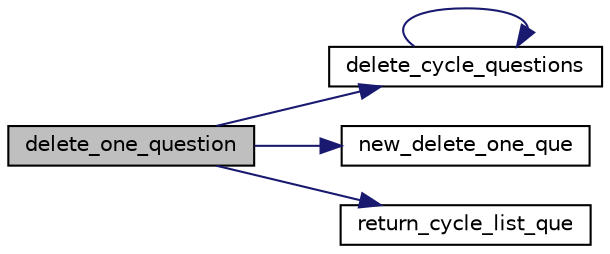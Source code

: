 digraph "delete_one_question"
{
 // LATEX_PDF_SIZE
  edge [fontname="Helvetica",fontsize="10",labelfontname="Helvetica",labelfontsize="10"];
  node [fontname="Helvetica",fontsize="10",shape=record];
  rankdir="LR";
  Node1 [label="delete_one_question",height=0.2,width=0.4,color="black", fillcolor="grey75", style="filled", fontcolor="black",tooltip=" "];
  Node1 -> Node2 [color="midnightblue",fontsize="10",style="solid",fontname="Helvetica"];
  Node2 [label="delete_cycle_questions",height=0.2,width=0.4,color="black", fillcolor="white", style="filled",URL="$question__functions_8c.html#ab6ef51094beae9ab4ab227eace1cf486",tooltip=" "];
  Node2 -> Node2 [color="midnightblue",fontsize="10",style="solid",fontname="Helvetica"];
  Node1 -> Node3 [color="midnightblue",fontsize="10",style="solid",fontname="Helvetica"];
  Node3 [label="new_delete_one_que",height=0.2,width=0.4,color="black", fillcolor="white", style="filled",URL="$question__functions_8c.html#a6a8149d8abd76321279487baa0caeb98",tooltip=" "];
  Node1 -> Node4 [color="midnightblue",fontsize="10",style="solid",fontname="Helvetica"];
  Node4 [label="return_cycle_list_que",height=0.2,width=0.4,color="black", fillcolor="white", style="filled",URL="$question__functions_8c.html#ae591a81b224226ba466a23ab56f3eda0",tooltip=" "];
}
